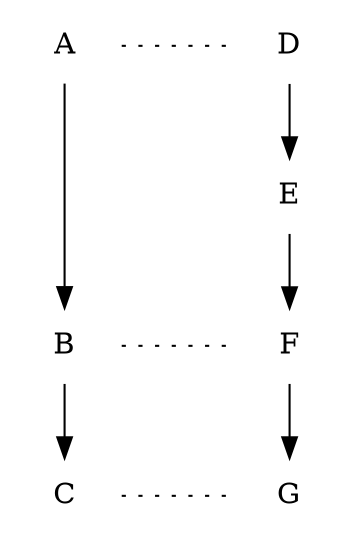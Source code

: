 digraph {
  node[shape=plaintext];
  subgraph left {
    rankdir="TB";
    A -> B -> C;  // generate this sequence
  }
  subgraph right {
    rankdir="TB";
    D -> E -> F -> G;  // generate this sequence too
  }
  edge[style=dotted, constraint=false, arrowhead=none, minlen=3];
  // generate the simulation edges
  A -> D; { rank="same"; A; D; }
  B -> F; { rank="same"; B; F; }
  C -> G; { rank="same"; C; G; }
}
